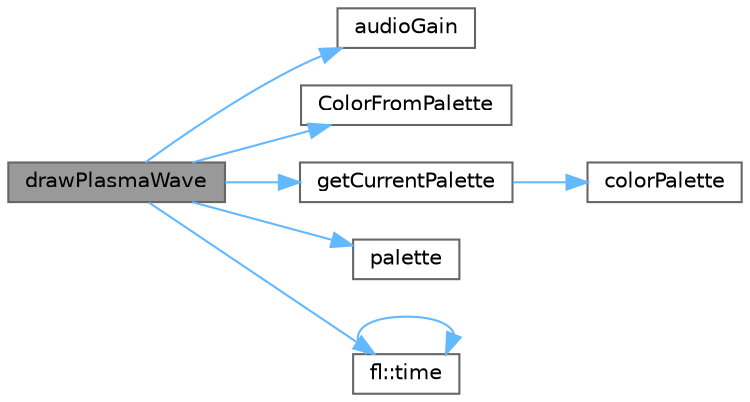 digraph "drawPlasmaWave"
{
 // INTERACTIVE_SVG=YES
 // LATEX_PDF_SIZE
  bgcolor="transparent";
  edge [fontname=Helvetica,fontsize=10,labelfontname=Helvetica,labelfontsize=10];
  node [fontname=Helvetica,fontsize=10,shape=box,height=0.2,width=0.4];
  rankdir="LR";
  Node1 [id="Node000001",label="drawPlasmaWave",height=0.2,width=0.4,color="gray40", fillcolor="grey60", style="filled", fontcolor="black",tooltip=" "];
  Node1 -> Node2 [id="edge1_Node000001_Node000002",color="steelblue1",style="solid",tooltip=" "];
  Node2 [id="Node000002",label="audioGain",height=0.2,width=0.4,color="grey40", fillcolor="white", style="filled",URL="$da/dc7/advanced_8h_abd84f2f97c080f743cb0de181adcd8c7.html#abd84f2f97c080f743cb0de181adcd8c7",tooltip=" "];
  Node1 -> Node3 [id="edge2_Node000001_Node000003",color="steelblue1",style="solid",tooltip=" "];
  Node3 [id="Node000003",label="ColorFromPalette",height=0.2,width=0.4,color="grey40", fillcolor="white", style="filled",URL="$d1/dfb/colorutils_8h_a3d488dd1e2d27e99307310527e51cad3.html#a3d488dd1e2d27e99307310527e51cad3",tooltip=" "];
  Node1 -> Node4 [id="edge3_Node000001_Node000004",color="steelblue1",style="solid",tooltip=" "];
  Node4 [id="Node000004",label="getCurrentPalette",height=0.2,width=0.4,color="grey40", fillcolor="white", style="filled",URL="$da/dc7/advanced_8h_ac17afe8b8a0d48cf8ffdaada59b5a7c4.html#ac17afe8b8a0d48cf8ffdaada59b5a7c4",tooltip=" "];
  Node4 -> Node5 [id="edge4_Node000004_Node000005",color="steelblue1",style="solid",tooltip=" "];
  Node5 [id="Node000005",label="colorPalette",height=0.2,width=0.4,color="grey40", fillcolor="white", style="filled",URL="$da/dc7/advanced_8h_af93246357d0df3ce571494e6b78abb6c.html#af93246357d0df3ce571494e6b78abb6c",tooltip=" "];
  Node1 -> Node6 [id="edge5_Node000001_Node000006",color="steelblue1",style="solid",tooltip=" "];
  Node6 [id="Node000006",label="palette",height=0.2,width=0.4,color="grey40", fillcolor="white", style="filled",URL="$d8/dd0/_fire_cylinder_8h_a470cec2dcb21e474c257065bb93bfcd1.html#a470cec2dcb21e474c257065bb93bfcd1",tooltip=" "];
  Node1 -> Node7 [id="edge6_Node000001_Node000007",color="steelblue1",style="solid",tooltip=" "];
  Node7 [id="Node000007",label="fl::time",height=0.2,width=0.4,color="grey40", fillcolor="white", style="filled",URL="$d4/d36/namespacefl_a6e552aa2e05110d18704374c274dec78.html#a6e552aa2e05110d18704374c274dec78",tooltip="Universal millisecond timer - returns milliseconds since system startup."];
  Node7 -> Node7 [id="edge7_Node000007_Node000007",color="steelblue1",style="solid",tooltip=" "];
}
